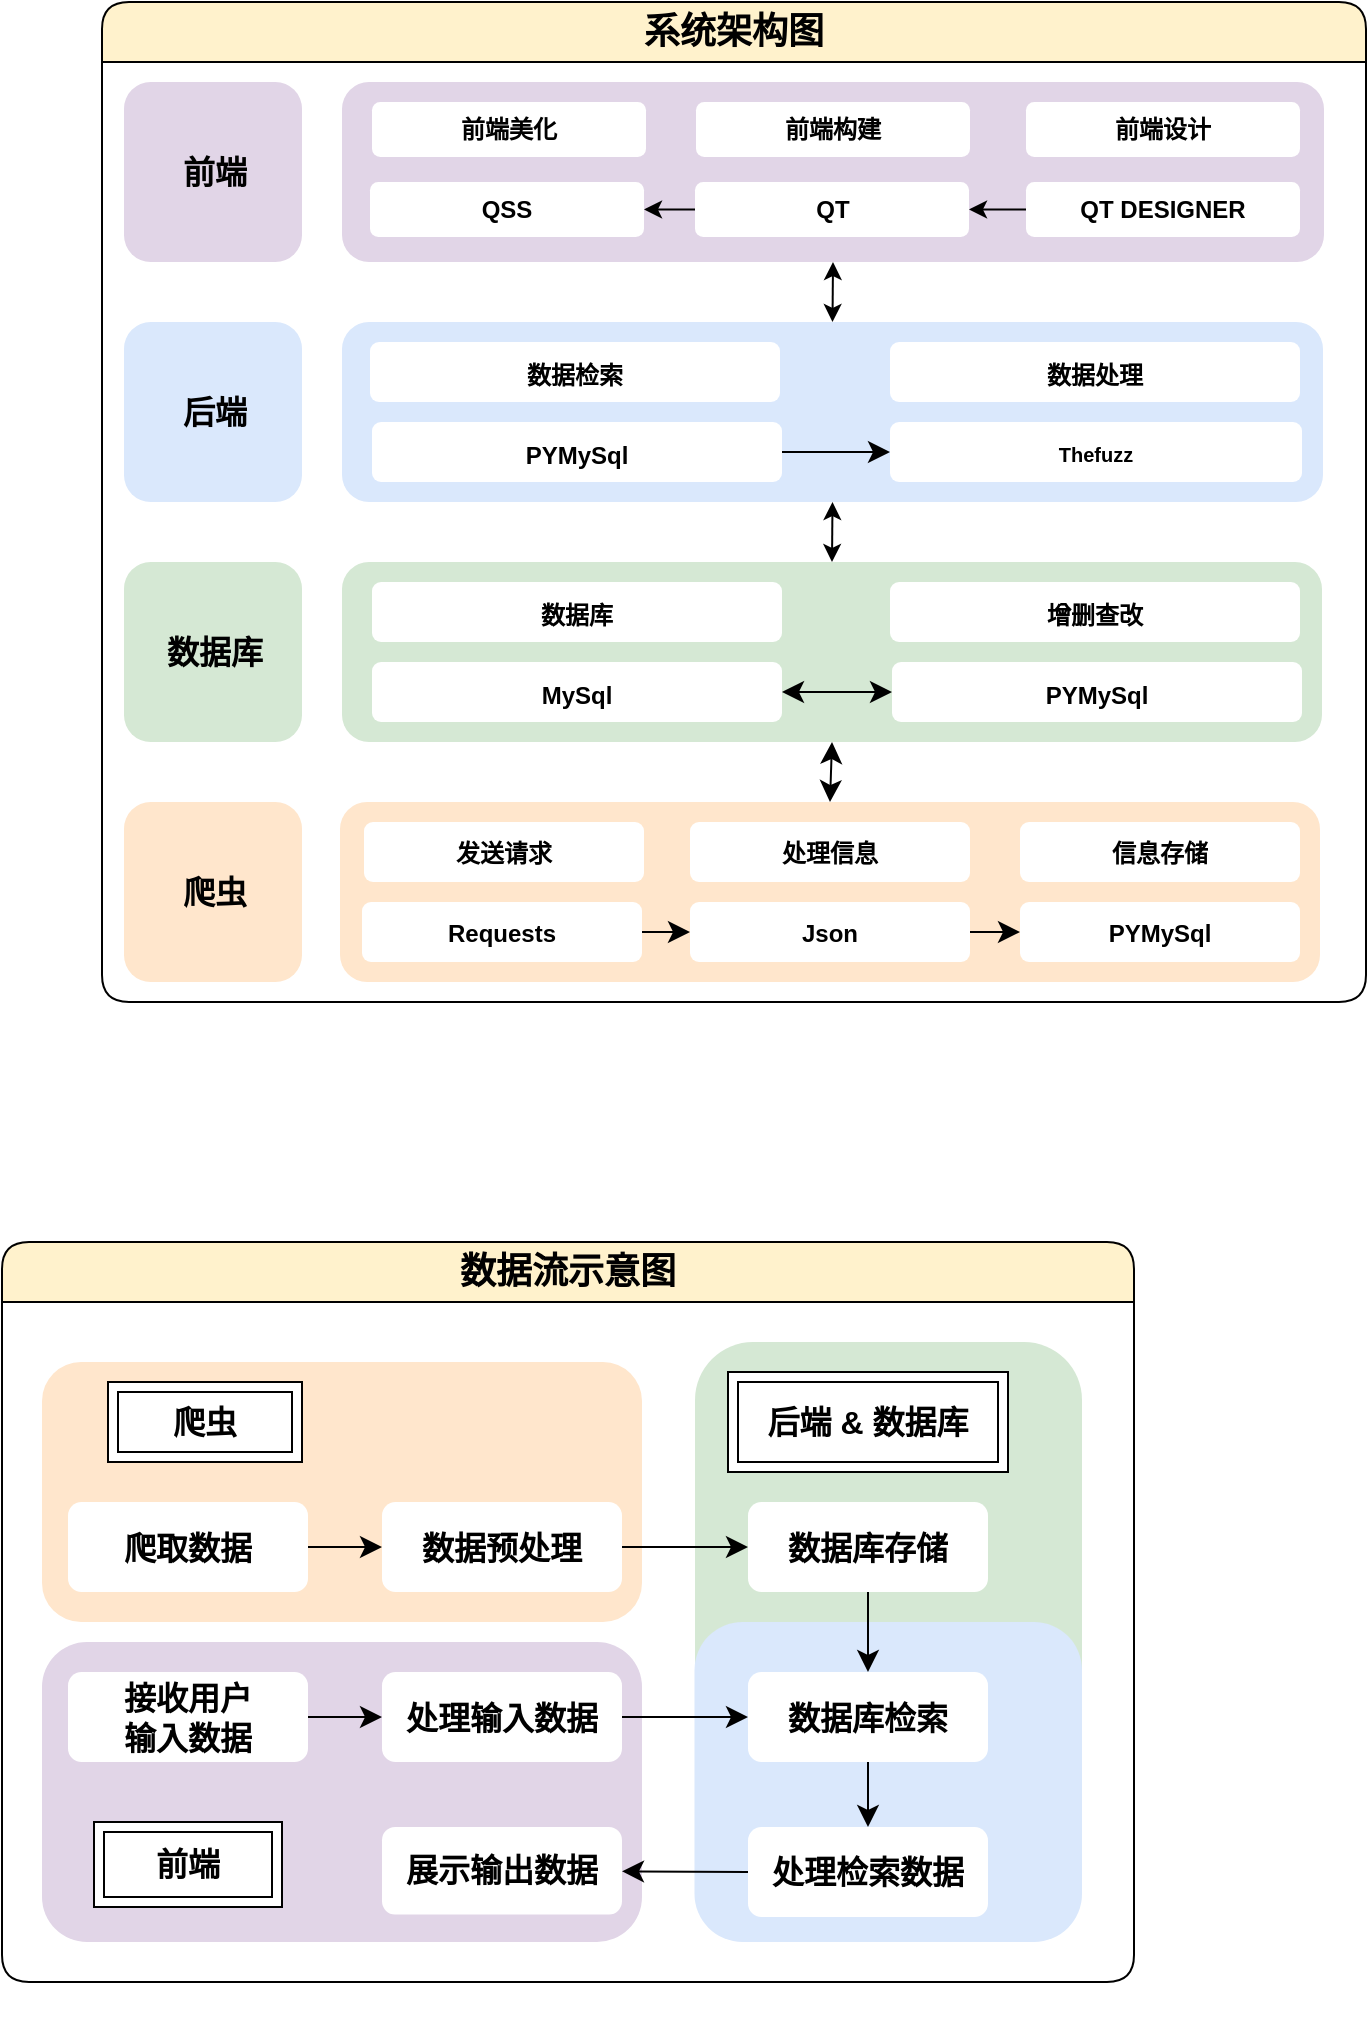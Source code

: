 <mxfile version="21.5.2" type="device">
  <diagram id="prtHgNgQTEPvFCAcTncT" name="Page-1">
    <mxGraphModel dx="1065" dy="756" grid="1" gridSize="10" guides="1" tooltips="1" connect="1" arrows="1" fold="1" page="1" pageScale="1" pageWidth="827" pageHeight="1169" math="0" shadow="0">
      <root>
        <mxCell id="0" />
        <mxCell id="1" parent="0" />
        <mxCell id="geWDUHBHYifjoXsJH7w4-54" value="&lt;span style=&quot;font-size: 18px;&quot;&gt;数据流示意图&lt;/span&gt;" style="swimlane;whiteSpace=wrap;html=1;fillColor=#fff2cc;strokeColor=default;rounded=1;startSize=30;fontStyle=1" parent="1" vertex="1">
          <mxGeometry y="680" width="566" height="370" as="geometry" />
        </mxCell>
        <mxCell id="geWDUHBHYifjoXsJH7w4-122" value="" style="rounded=1;whiteSpace=wrap;html=1;fontSize=16;fillColor=#d5e8d4;strokeColor=none;fontStyle=1" parent="geWDUHBHYifjoXsJH7w4-54" vertex="1">
          <mxGeometry x="346.5" y="50" width="193.5" height="200" as="geometry" />
        </mxCell>
        <mxCell id="geWDUHBHYifjoXsJH7w4-123" value="" style="rounded=1;whiteSpace=wrap;html=1;fontSize=16;fillColor=#dae8fc;strokeColor=none;fontStyle=1" parent="geWDUHBHYifjoXsJH7w4-54" vertex="1">
          <mxGeometry x="346.25" y="190" width="193.75" height="160" as="geometry" />
        </mxCell>
        <mxCell id="geWDUHBHYifjoXsJH7w4-121" value="" style="rounded=1;whiteSpace=wrap;html=1;fontSize=16;fillColor=#e1d5e7;strokeColor=none;fontStyle=1" parent="geWDUHBHYifjoXsJH7w4-54" vertex="1">
          <mxGeometry x="20" y="200" width="300" height="150" as="geometry" />
        </mxCell>
        <mxCell id="geWDUHBHYifjoXsJH7w4-108" value="" style="rounded=1;whiteSpace=wrap;html=1;fontSize=16;fillColor=#ffe6cc;strokeColor=none;fontStyle=1" parent="geWDUHBHYifjoXsJH7w4-54" vertex="1">
          <mxGeometry x="20" y="60" width="300" height="130" as="geometry" />
        </mxCell>
        <mxCell id="geWDUHBHYifjoXsJH7w4-59" style="edgeStyle=none;curved=1;rounded=0;orthogonalLoop=1;jettySize=auto;html=1;exitX=0.5;exitY=1;exitDx=0;exitDy=0;entryX=0.5;entryY=0;entryDx=0;entryDy=0;fontSize=12;startSize=8;endSize=8;strokeColor=none;fontStyle=1" parent="geWDUHBHYifjoXsJH7w4-54" edge="1">
          <mxGeometry relative="1" as="geometry">
            <mxPoint x="365" y="370" as="sourcePoint" />
            <mxPoint x="364" y="400" as="targetPoint" />
          </mxGeometry>
        </mxCell>
        <mxCell id="geWDUHBHYifjoXsJH7w4-129" style="edgeStyle=none;curved=1;rounded=0;orthogonalLoop=1;jettySize=auto;html=1;exitX=1;exitY=0.5;exitDx=0;exitDy=0;entryX=0;entryY=0.5;entryDx=0;entryDy=0;fontSize=12;startSize=8;endSize=8;fontStyle=1" parent="geWDUHBHYifjoXsJH7w4-54" source="geWDUHBHYifjoXsJH7w4-93" target="geWDUHBHYifjoXsJH7w4-94" edge="1">
          <mxGeometry relative="1" as="geometry" />
        </mxCell>
        <mxCell id="geWDUHBHYifjoXsJH7w4-93" value="爬取数据" style="rounded=1;whiteSpace=wrap;html=1;fontSize=16;strokeColor=none;fontStyle=1" parent="geWDUHBHYifjoXsJH7w4-54" vertex="1">
          <mxGeometry x="33" y="130" width="120" height="45" as="geometry" />
        </mxCell>
        <mxCell id="geWDUHBHYifjoXsJH7w4-130" style="edgeStyle=none;curved=1;rounded=0;orthogonalLoop=1;jettySize=auto;html=1;exitX=1;exitY=0.5;exitDx=0;exitDy=0;entryX=0;entryY=0.5;entryDx=0;entryDy=0;fontSize=12;startSize=8;endSize=8;fontStyle=1" parent="geWDUHBHYifjoXsJH7w4-54" source="geWDUHBHYifjoXsJH7w4-94" target="geWDUHBHYifjoXsJH7w4-95" edge="1">
          <mxGeometry relative="1" as="geometry" />
        </mxCell>
        <mxCell id="geWDUHBHYifjoXsJH7w4-94" value="数据预处理" style="rounded=1;whiteSpace=wrap;html=1;fontSize=16;strokeColor=none;fontStyle=1" parent="geWDUHBHYifjoXsJH7w4-54" vertex="1">
          <mxGeometry x="190" y="130" width="120" height="45" as="geometry" />
        </mxCell>
        <mxCell id="geWDUHBHYifjoXsJH7w4-131" style="edgeStyle=none;curved=1;rounded=0;orthogonalLoop=1;jettySize=auto;html=1;exitX=0.5;exitY=1;exitDx=0;exitDy=0;entryX=0.5;entryY=0;entryDx=0;entryDy=0;fontSize=12;startSize=8;endSize=8;fontStyle=1" parent="geWDUHBHYifjoXsJH7w4-54" source="geWDUHBHYifjoXsJH7w4-95" target="geWDUHBHYifjoXsJH7w4-99" edge="1">
          <mxGeometry relative="1" as="geometry" />
        </mxCell>
        <mxCell id="geWDUHBHYifjoXsJH7w4-95" value="数据库存储" style="rounded=1;whiteSpace=wrap;html=1;fontSize=16;strokeColor=none;fontStyle=1" parent="geWDUHBHYifjoXsJH7w4-54" vertex="1">
          <mxGeometry x="373" y="130" width="120" height="45" as="geometry" />
        </mxCell>
        <mxCell id="geWDUHBHYifjoXsJH7w4-132" style="edgeStyle=none;curved=1;rounded=0;orthogonalLoop=1;jettySize=auto;html=1;exitX=1;exitY=0.5;exitDx=0;exitDy=0;entryX=0;entryY=0.5;entryDx=0;entryDy=0;fontSize=12;startSize=8;endSize=8;fontStyle=1" parent="geWDUHBHYifjoXsJH7w4-54" source="geWDUHBHYifjoXsJH7w4-97" target="geWDUHBHYifjoXsJH7w4-98" edge="1">
          <mxGeometry relative="1" as="geometry" />
        </mxCell>
        <mxCell id="geWDUHBHYifjoXsJH7w4-97" value="接收用户&lt;br&gt;输入数据" style="rounded=1;whiteSpace=wrap;html=1;fontSize=16;strokeColor=none;fontStyle=1" parent="geWDUHBHYifjoXsJH7w4-54" vertex="1">
          <mxGeometry x="33" y="215" width="120" height="45" as="geometry" />
        </mxCell>
        <mxCell id="geWDUHBHYifjoXsJH7w4-133" style="edgeStyle=none;curved=1;rounded=0;orthogonalLoop=1;jettySize=auto;html=1;exitX=1;exitY=0.5;exitDx=0;exitDy=0;fontSize=12;startSize=8;endSize=8;fontStyle=1" parent="geWDUHBHYifjoXsJH7w4-54" source="geWDUHBHYifjoXsJH7w4-98" target="geWDUHBHYifjoXsJH7w4-99" edge="1">
          <mxGeometry relative="1" as="geometry" />
        </mxCell>
        <mxCell id="geWDUHBHYifjoXsJH7w4-98" value="处理输入数据" style="rounded=1;whiteSpace=wrap;html=1;fontSize=16;strokeColor=none;fontStyle=1" parent="geWDUHBHYifjoXsJH7w4-54" vertex="1">
          <mxGeometry x="190" y="215" width="120" height="45" as="geometry" />
        </mxCell>
        <mxCell id="geWDUHBHYifjoXsJH7w4-134" style="edgeStyle=none;curved=1;rounded=0;orthogonalLoop=1;jettySize=auto;html=1;exitX=0.5;exitY=1;exitDx=0;exitDy=0;entryX=0.5;entryY=0;entryDx=0;entryDy=0;fontSize=12;startSize=8;endSize=8;fontStyle=1" parent="geWDUHBHYifjoXsJH7w4-54" source="geWDUHBHYifjoXsJH7w4-99" target="geWDUHBHYifjoXsJH7w4-100" edge="1">
          <mxGeometry relative="1" as="geometry" />
        </mxCell>
        <mxCell id="geWDUHBHYifjoXsJH7w4-99" value="数据库检索" style="rounded=1;whiteSpace=wrap;html=1;fontSize=16;strokeColor=none;fontStyle=1" parent="geWDUHBHYifjoXsJH7w4-54" vertex="1">
          <mxGeometry x="373" y="215" width="120" height="45" as="geometry" />
        </mxCell>
        <mxCell id="geWDUHBHYifjoXsJH7w4-136" style="edgeStyle=none;curved=1;rounded=0;orthogonalLoop=1;jettySize=auto;html=1;exitX=0;exitY=0.5;exitDx=0;exitDy=0;fontSize=12;startSize=8;endSize=8;fontStyle=1" parent="geWDUHBHYifjoXsJH7w4-54" source="geWDUHBHYifjoXsJH7w4-100" target="geWDUHBHYifjoXsJH7w4-101" edge="1">
          <mxGeometry relative="1" as="geometry" />
        </mxCell>
        <mxCell id="geWDUHBHYifjoXsJH7w4-100" value="处理检索数据" style="rounded=1;whiteSpace=wrap;html=1;fontSize=16;strokeColor=none;fontStyle=1" parent="geWDUHBHYifjoXsJH7w4-54" vertex="1">
          <mxGeometry x="373" y="292.5" width="120" height="45" as="geometry" />
        </mxCell>
        <mxCell id="geWDUHBHYifjoXsJH7w4-101" value="展示输出数据" style="rounded=1;whiteSpace=wrap;html=1;fontSize=16;strokeColor=none;fontStyle=1" parent="geWDUHBHYifjoXsJH7w4-54" vertex="1">
          <mxGeometry x="190" y="292.5" width="120" height="43.75" as="geometry" />
        </mxCell>
        <mxCell id="geWDUHBHYifjoXsJH7w4-102" style="edgeStyle=none;curved=1;rounded=0;orthogonalLoop=1;jettySize=auto;html=1;exitX=1;exitY=0.5;exitDx=0;exitDy=0;fontSize=12;startSize=8;endSize=8;strokeColor=none;fontStyle=1" parent="geWDUHBHYifjoXsJH7w4-54" source="geWDUHBHYifjoXsJH7w4-93" target="geWDUHBHYifjoXsJH7w4-93" edge="1">
          <mxGeometry relative="1" as="geometry" />
        </mxCell>
        <mxCell id="geWDUHBHYifjoXsJH7w4-126" value="爬虫" style="shape=ext;margin=3;double=1;whiteSpace=wrap;html=1;align=center;fontSize=16;fontStyle=1" parent="geWDUHBHYifjoXsJH7w4-54" vertex="1">
          <mxGeometry x="53" y="70" width="97" height="40" as="geometry" />
        </mxCell>
        <mxCell id="geWDUHBHYifjoXsJH7w4-127" value="前端" style="shape=ext;margin=3;double=1;whiteSpace=wrap;html=1;align=center;fontSize=16;fontStyle=1" parent="geWDUHBHYifjoXsJH7w4-54" vertex="1">
          <mxGeometry x="46" y="290" width="94" height="42.5" as="geometry" />
        </mxCell>
        <mxCell id="geWDUHBHYifjoXsJH7w4-128" value="后端 &amp;amp; 数据库" style="shape=ext;margin=3;double=1;whiteSpace=wrap;html=1;align=center;fontSize=16;fontStyle=1" parent="geWDUHBHYifjoXsJH7w4-54" vertex="1">
          <mxGeometry x="363" y="65" width="140" height="50" as="geometry" />
        </mxCell>
        <mxCell id="yNaye4qHIhidBEd1_P4E-1" value="&lt;font style=&quot;font-size: 18px;&quot;&gt;系统架构图&lt;/font&gt;" style="swimlane;whiteSpace=wrap;html=1;fillColor=#fff2cc;strokeColor=default;rounded=1;startSize=30;" parent="1" vertex="1">
          <mxGeometry x="50" y="60" width="632" height="500" as="geometry" />
        </mxCell>
        <mxCell id="yNaye4qHIhidBEd1_P4E-2" value="" style="shape=process;whiteSpace=wrap;html=1;backgroundOutline=1;fillColor=#e1d5e7;strokeColor=none;rounded=1;" parent="yNaye4qHIhidBEd1_P4E-1" vertex="1">
          <mxGeometry x="120" y="40" width="491" height="90" as="geometry" />
        </mxCell>
        <mxCell id="yNaye4qHIhidBEd1_P4E-37" style="edgeStyle=orthogonalEdgeStyle;rounded=0;orthogonalLoop=1;jettySize=auto;html=1;exitX=0.5;exitY=0;exitDx=0;exitDy=0;entryX=0.5;entryY=1;entryDx=0;entryDy=0;startArrow=classic;startFill=1;" parent="yNaye4qHIhidBEd1_P4E-1" source="yNaye4qHIhidBEd1_P4E-3" target="yNaye4qHIhidBEd1_P4E-2" edge="1">
          <mxGeometry relative="1" as="geometry" />
        </mxCell>
        <mxCell id="yNaye4qHIhidBEd1_P4E-3" value="" style="shape=process;whiteSpace=wrap;html=1;backgroundOutline=1;fillColor=#dae8fc;strokeColor=none;rounded=1;" parent="yNaye4qHIhidBEd1_P4E-1" vertex="1">
          <mxGeometry x="120" y="160" width="490.5" height="90" as="geometry" />
        </mxCell>
        <mxCell id="yNaye4qHIhidBEd1_P4E-35" style="edgeStyle=orthogonalEdgeStyle;rounded=0;orthogonalLoop=1;jettySize=auto;html=1;exitX=0.5;exitY=0;exitDx=0;exitDy=0;entryX=0.5;entryY=1;entryDx=0;entryDy=0;startArrow=classic;startFill=1;" parent="yNaye4qHIhidBEd1_P4E-1" source="yNaye4qHIhidBEd1_P4E-4" target="yNaye4qHIhidBEd1_P4E-3" edge="1">
          <mxGeometry relative="1" as="geometry" />
        </mxCell>
        <mxCell id="geWDUHBHYifjoXsJH7w4-44" style="edgeStyle=none;curved=1;rounded=0;orthogonalLoop=1;jettySize=auto;html=1;exitX=0.5;exitY=1;exitDx=0;exitDy=0;entryX=0.5;entryY=0;entryDx=0;entryDy=0;fontSize=12;startSize=8;endSize=8;strokeColor=none;" parent="yNaye4qHIhidBEd1_P4E-1" source="yNaye4qHIhidBEd1_P4E-4" target="yNaye4qHIhidBEd1_P4E-5" edge="1">
          <mxGeometry relative="1" as="geometry" />
        </mxCell>
        <mxCell id="yNaye4qHIhidBEd1_P4E-4" value="" style="shape=process;whiteSpace=wrap;html=1;backgroundOutline=1;fillColor=#d5e8d4;strokeColor=none;rounded=1;" parent="yNaye4qHIhidBEd1_P4E-1" vertex="1">
          <mxGeometry x="120" y="280" width="490" height="90" as="geometry" />
        </mxCell>
        <mxCell id="geWDUHBHYifjoXsJH7w4-45" style="edgeStyle=none;curved=1;rounded=0;orthogonalLoop=1;jettySize=auto;html=1;exitX=0.5;exitY=0;exitDx=0;exitDy=0;entryX=0.5;entryY=1;entryDx=0;entryDy=0;fontSize=12;startSize=8;endSize=8;strokeColor=default;startArrow=classic;startFill=1;" parent="yNaye4qHIhidBEd1_P4E-1" source="yNaye4qHIhidBEd1_P4E-5" target="yNaye4qHIhidBEd1_P4E-4" edge="1">
          <mxGeometry relative="1" as="geometry" />
        </mxCell>
        <mxCell id="yNaye4qHIhidBEd1_P4E-5" value="" style="shape=process;whiteSpace=wrap;html=1;backgroundOutline=1;fillColor=#ffe6cc;strokeColor=none;rounded=1;" parent="yNaye4qHIhidBEd1_P4E-1" vertex="1">
          <mxGeometry x="119" y="400" width="490" height="90" as="geometry" />
        </mxCell>
        <mxCell id="yNaye4qHIhidBEd1_P4E-6" value="&lt;b&gt;&lt;font style=&quot;font-size: 16px;&quot;&gt;爬虫&lt;/font&gt;&lt;/b&gt;" style="shape=process;whiteSpace=wrap;html=1;backgroundOutline=1;fillColor=#ffe6cc;strokeColor=none;rounded=1;" parent="yNaye4qHIhidBEd1_P4E-1" vertex="1">
          <mxGeometry x="11" y="400" width="89" height="90" as="geometry" />
        </mxCell>
        <mxCell id="yNaye4qHIhidBEd1_P4E-7" value="&lt;b&gt;&lt;font style=&quot;font-size: 16px;&quot;&gt;数据库&lt;/font&gt;&lt;/b&gt;" style="shape=process;whiteSpace=wrap;html=1;backgroundOutline=1;fillColor=#d5e8d4;strokeColor=none;rounded=1;" parent="yNaye4qHIhidBEd1_P4E-1" vertex="1">
          <mxGeometry x="11" y="280" width="89" height="90" as="geometry" />
        </mxCell>
        <mxCell id="yNaye4qHIhidBEd1_P4E-8" value="&lt;b&gt;&lt;font style=&quot;font-size: 16px;&quot;&gt;后端&lt;/font&gt;&lt;/b&gt;" style="shape=process;whiteSpace=wrap;html=1;backgroundOutline=1;fillColor=#dae8fc;strokeColor=none;rounded=1;" parent="yNaye4qHIhidBEd1_P4E-1" vertex="1">
          <mxGeometry x="11" y="160" width="89" height="90" as="geometry" />
        </mxCell>
        <mxCell id="yNaye4qHIhidBEd1_P4E-9" value="&lt;b&gt;&lt;font style=&quot;font-size: 16px;&quot;&gt;前端&lt;/font&gt;&lt;/b&gt;" style="shape=process;whiteSpace=wrap;html=1;backgroundOutline=1;fillColor=#e1d5e7;strokeColor=none;rounded=1;" parent="yNaye4qHIhidBEd1_P4E-1" vertex="1">
          <mxGeometry x="11" y="40" width="89" height="90" as="geometry" />
        </mxCell>
        <mxCell id="yNaye4qHIhidBEd1_P4E-46" value="&lt;b&gt;&lt;font style=&quot;font-size: 12px;&quot;&gt;QSS&lt;/font&gt;&lt;/b&gt;" style="rounded=1;whiteSpace=wrap;html=1;strokeColor=none;" parent="yNaye4qHIhidBEd1_P4E-1" vertex="1">
          <mxGeometry x="134" y="90" width="137" height="27.5" as="geometry" />
        </mxCell>
        <mxCell id="yNaye4qHIhidBEd1_P4E-50" style="edgeStyle=orthogonalEdgeStyle;rounded=0;orthogonalLoop=1;jettySize=auto;html=1;exitX=0;exitY=0.5;exitDx=0;exitDy=0;entryX=1;entryY=0.5;entryDx=0;entryDy=0;" parent="yNaye4qHIhidBEd1_P4E-1" source="yNaye4qHIhidBEd1_P4E-47" target="yNaye4qHIhidBEd1_P4E-46" edge="1">
          <mxGeometry relative="1" as="geometry" />
        </mxCell>
        <mxCell id="yNaye4qHIhidBEd1_P4E-47" value="&lt;b&gt;&lt;font style=&quot;font-size: 12px;&quot;&gt;QT&lt;/font&gt;&lt;/b&gt;" style="rounded=1;whiteSpace=wrap;html=1;strokeColor=none;" parent="yNaye4qHIhidBEd1_P4E-1" vertex="1">
          <mxGeometry x="296.5" y="90" width="137" height="27.5" as="geometry" />
        </mxCell>
        <mxCell id="yNaye4qHIhidBEd1_P4E-49" style="edgeStyle=orthogonalEdgeStyle;rounded=0;orthogonalLoop=1;jettySize=auto;html=1;exitX=0;exitY=0.5;exitDx=0;exitDy=0;entryX=1;entryY=0.5;entryDx=0;entryDy=0;" parent="yNaye4qHIhidBEd1_P4E-1" source="yNaye4qHIhidBEd1_P4E-48" target="yNaye4qHIhidBEd1_P4E-47" edge="1">
          <mxGeometry relative="1" as="geometry" />
        </mxCell>
        <mxCell id="yNaye4qHIhidBEd1_P4E-48" value="&lt;b&gt;&lt;font style=&quot;font-size: 12px;&quot;&gt;QT DESIGNER&lt;/font&gt;&lt;/b&gt;" style="rounded=1;whiteSpace=wrap;html=1;strokeColor=none;" parent="yNaye4qHIhidBEd1_P4E-1" vertex="1">
          <mxGeometry x="462" y="90" width="137" height="27.5" as="geometry" />
        </mxCell>
        <mxCell id="geWDUHBHYifjoXsJH7w4-34" style="edgeStyle=none;curved=1;rounded=0;orthogonalLoop=1;jettySize=auto;html=1;exitX=1;exitY=0.5;exitDx=0;exitDy=0;entryX=0;entryY=0.5;entryDx=0;entryDy=0;fontSize=12;startSize=8;endSize=8;" parent="yNaye4qHIhidBEd1_P4E-1" source="geWDUHBHYifjoXsJH7w4-2" target="geWDUHBHYifjoXsJH7w4-5" edge="1">
          <mxGeometry relative="1" as="geometry" />
        </mxCell>
        <mxCell id="geWDUHBHYifjoXsJH7w4-2" value="&lt;b&gt;&lt;font style=&quot;font-size: 12px;&quot;&gt;PYMySql&lt;/font&gt;&lt;/b&gt;" style="rounded=1;whiteSpace=wrap;html=1;fontSize=16;fillColor=default;strokeColor=none;" parent="yNaye4qHIhidBEd1_P4E-1" vertex="1">
          <mxGeometry x="135" y="210" width="205" height="30" as="geometry" />
        </mxCell>
        <mxCell id="geWDUHBHYifjoXsJH7w4-5" value="&lt;div style=&quot;line-height: 19px;&quot;&gt;&lt;span style=&quot;background-color: rgb(255, 255, 255);&quot;&gt;&lt;font size=&quot;1&quot; style=&quot;&quot;&gt;&lt;b style=&quot;&quot;&gt;Thefuzz&lt;/b&gt;&lt;/font&gt;&lt;/span&gt;&lt;/div&gt;" style="rounded=1;whiteSpace=wrap;html=1;fontSize=16;fillColor=default;strokeColor=none;" parent="yNaye4qHIhidBEd1_P4E-1" vertex="1">
          <mxGeometry x="394" y="210" width="206" height="30" as="geometry" />
        </mxCell>
        <mxCell id="geWDUHBHYifjoXsJH7w4-11" value="&lt;b style=&quot;&quot;&gt;&lt;font style=&quot;font-size: 12px;&quot;&gt;前端美化&lt;/font&gt;&lt;/b&gt;" style="rounded=1;whiteSpace=wrap;html=1;strokeColor=none;" parent="yNaye4qHIhidBEd1_P4E-1" vertex="1">
          <mxGeometry x="135" y="50" width="137" height="27.5" as="geometry" />
        </mxCell>
        <mxCell id="geWDUHBHYifjoXsJH7w4-12" value="&lt;b&gt;前端构建&lt;/b&gt;" style="rounded=1;whiteSpace=wrap;html=1;strokeColor=none;" parent="yNaye4qHIhidBEd1_P4E-1" vertex="1">
          <mxGeometry x="297" y="50" width="137" height="27.5" as="geometry" />
        </mxCell>
        <mxCell id="geWDUHBHYifjoXsJH7w4-13" value="&lt;b&gt;前端设计&lt;br&gt;&lt;/b&gt;" style="rounded=1;whiteSpace=wrap;html=1;strokeColor=none;" parent="yNaye4qHIhidBEd1_P4E-1" vertex="1">
          <mxGeometry x="462" y="50" width="137" height="27.5" as="geometry" />
        </mxCell>
        <mxCell id="geWDUHBHYifjoXsJH7w4-35" value="&lt;span style=&quot;font-size: 12px;&quot;&gt;&lt;b&gt;数据检索&lt;/b&gt;&lt;/span&gt;" style="rounded=1;whiteSpace=wrap;html=1;fontSize=16;fillColor=default;strokeColor=none;" parent="yNaye4qHIhidBEd1_P4E-1" vertex="1">
          <mxGeometry x="134" y="170" width="205" height="30" as="geometry" />
        </mxCell>
        <mxCell id="geWDUHBHYifjoXsJH7w4-36" value="&lt;span style=&quot;font-size: 12px;&quot;&gt;&lt;b&gt;数据处理&lt;/b&gt;&lt;/span&gt;" style="rounded=1;whiteSpace=wrap;html=1;fontSize=16;fillColor=default;strokeColor=none;" parent="yNaye4qHIhidBEd1_P4E-1" vertex="1">
          <mxGeometry x="394" y="170" width="205" height="30" as="geometry" />
        </mxCell>
        <mxCell id="geWDUHBHYifjoXsJH7w4-39" value="&lt;span style=&quot;font-size: 12px;&quot;&gt;&lt;b&gt;数据库&lt;/b&gt;&lt;/span&gt;" style="rounded=1;whiteSpace=wrap;html=1;fontSize=16;fillColor=default;strokeColor=none;" parent="yNaye4qHIhidBEd1_P4E-1" vertex="1">
          <mxGeometry x="135" y="290" width="205" height="30" as="geometry" />
        </mxCell>
        <mxCell id="geWDUHBHYifjoXsJH7w4-43" style="edgeStyle=none;curved=1;rounded=0;orthogonalLoop=1;jettySize=auto;html=1;exitX=1;exitY=0.5;exitDx=0;exitDy=0;entryX=0;entryY=0.5;entryDx=0;entryDy=0;fontSize=12;startSize=8;endSize=8;startArrow=classic;startFill=1;" parent="yNaye4qHIhidBEd1_P4E-1" source="geWDUHBHYifjoXsJH7w4-40" target="geWDUHBHYifjoXsJH7w4-41" edge="1">
          <mxGeometry relative="1" as="geometry" />
        </mxCell>
        <mxCell id="geWDUHBHYifjoXsJH7w4-40" value="&lt;b&gt;&lt;font style=&quot;font-size: 12px;&quot;&gt;MySql&lt;/font&gt;&lt;/b&gt;" style="rounded=1;whiteSpace=wrap;html=1;fontSize=16;fillColor=default;strokeColor=none;" parent="yNaye4qHIhidBEd1_P4E-1" vertex="1">
          <mxGeometry x="135" y="330" width="205" height="30" as="geometry" />
        </mxCell>
        <mxCell id="geWDUHBHYifjoXsJH7w4-41" value="&lt;b&gt;&lt;font style=&quot;font-size: 12px;&quot;&gt;PYMySql&lt;/font&gt;&lt;/b&gt;" style="rounded=1;whiteSpace=wrap;html=1;fontSize=16;fillColor=default;strokeColor=none;" parent="yNaye4qHIhidBEd1_P4E-1" vertex="1">
          <mxGeometry x="395" y="330" width="205" height="30" as="geometry" />
        </mxCell>
        <mxCell id="geWDUHBHYifjoXsJH7w4-42" value="&lt;span style=&quot;font-size: 12px;&quot;&gt;&lt;b&gt;增删查改&lt;/b&gt;&lt;/span&gt;" style="rounded=1;whiteSpace=wrap;html=1;fontSize=16;fillColor=default;strokeColor=none;" parent="yNaye4qHIhidBEd1_P4E-1" vertex="1">
          <mxGeometry x="394" y="290" width="205" height="30" as="geometry" />
        </mxCell>
        <mxCell id="geWDUHBHYifjoXsJH7w4-50" style="edgeStyle=none;curved=1;rounded=0;orthogonalLoop=1;jettySize=auto;html=1;exitX=1;exitY=0.5;exitDx=0;exitDy=0;fontSize=12;startSize=8;endSize=8;" parent="yNaye4qHIhidBEd1_P4E-1" source="geWDUHBHYifjoXsJH7w4-46" target="geWDUHBHYifjoXsJH7w4-48" edge="1">
          <mxGeometry relative="1" as="geometry" />
        </mxCell>
        <mxCell id="geWDUHBHYifjoXsJH7w4-46" value="&lt;div style=&quot;line-height: 19px;&quot;&gt;&lt;span style=&quot;background-color: rgb(255, 255, 255);&quot;&gt;&lt;b style=&quot;&quot;&gt;&lt;font style=&quot;font-size: 12px;&quot;&gt;Requests&lt;/font&gt;&lt;/b&gt;&lt;/span&gt;&lt;/div&gt;" style="rounded=1;whiteSpace=wrap;html=1;fontSize=16;fillColor=default;strokeColor=none;" parent="yNaye4qHIhidBEd1_P4E-1" vertex="1">
          <mxGeometry x="130" y="450" width="140" height="30" as="geometry" />
        </mxCell>
        <mxCell id="geWDUHBHYifjoXsJH7w4-47" value="&lt;div style=&quot;font-size: 14px; line-height: 19px;&quot;&gt;&lt;span style=&quot;background-color: rgb(255, 255, 255);&quot;&gt;&lt;b style=&quot;font-size: 12px;&quot;&gt;发送请求&lt;/b&gt;&lt;/span&gt;&lt;/div&gt;" style="rounded=1;whiteSpace=wrap;html=1;fontSize=16;fillColor=default;strokeColor=none;" parent="yNaye4qHIhidBEd1_P4E-1" vertex="1">
          <mxGeometry x="131" y="410" width="140" height="30" as="geometry" />
        </mxCell>
        <mxCell id="geWDUHBHYifjoXsJH7w4-52" style="edgeStyle=none;curved=1;rounded=0;orthogonalLoop=1;jettySize=auto;html=1;exitX=1;exitY=0.5;exitDx=0;exitDy=0;fontSize=12;startSize=8;endSize=8;" parent="yNaye4qHIhidBEd1_P4E-1" source="geWDUHBHYifjoXsJH7w4-48" target="geWDUHBHYifjoXsJH7w4-51" edge="1">
          <mxGeometry relative="1" as="geometry" />
        </mxCell>
        <mxCell id="geWDUHBHYifjoXsJH7w4-48" value="&lt;div style=&quot;line-height: 19px;&quot;&gt;&lt;span style=&quot;font-size: 12px; background-color: rgb(255, 255, 255);&quot;&gt;&lt;b&gt;Json&lt;/b&gt;&lt;/span&gt;&lt;/div&gt;" style="rounded=1;whiteSpace=wrap;html=1;fontSize=16;fillColor=default;strokeColor=none;" parent="yNaye4qHIhidBEd1_P4E-1" vertex="1">
          <mxGeometry x="294" y="450" width="140" height="30" as="geometry" />
        </mxCell>
        <mxCell id="geWDUHBHYifjoXsJH7w4-49" value="&lt;div style=&quot;line-height: 19px;&quot;&gt;&lt;span style=&quot;font-size: 12px; background-color: rgb(255, 255, 255);&quot;&gt;&lt;b&gt;处理信息&lt;/b&gt;&lt;/span&gt;&lt;/div&gt;" style="rounded=1;whiteSpace=wrap;html=1;fontSize=16;fillColor=default;strokeColor=none;" parent="yNaye4qHIhidBEd1_P4E-1" vertex="1">
          <mxGeometry x="294" y="410" width="140" height="30" as="geometry" />
        </mxCell>
        <mxCell id="geWDUHBHYifjoXsJH7w4-51" value="&lt;div style=&quot;line-height: 19px;&quot;&gt;&lt;b style=&quot;border-color: var(--border-color);&quot;&gt;&lt;font style=&quot;border-color: var(--border-color); font-size: 12px;&quot;&gt;PYMySql&lt;/font&gt;&lt;/b&gt;&lt;br&gt;&lt;/div&gt;" style="rounded=1;whiteSpace=wrap;html=1;fontSize=16;fillColor=default;strokeColor=none;" parent="yNaye4qHIhidBEd1_P4E-1" vertex="1">
          <mxGeometry x="459" y="450" width="140" height="30" as="geometry" />
        </mxCell>
        <mxCell id="geWDUHBHYifjoXsJH7w4-53" value="&lt;div style=&quot;line-height: 19px;&quot;&gt;&lt;span style=&quot;font-size: 12px; background-color: rgb(255, 255, 255);&quot;&gt;&lt;b&gt;信息存储&lt;/b&gt;&lt;/span&gt;&lt;/div&gt;" style="rounded=1;whiteSpace=wrap;html=1;fontSize=16;fillColor=default;strokeColor=none;" parent="yNaye4qHIhidBEd1_P4E-1" vertex="1">
          <mxGeometry x="459" y="410" width="140" height="30" as="geometry" />
        </mxCell>
      </root>
    </mxGraphModel>
  </diagram>
</mxfile>
